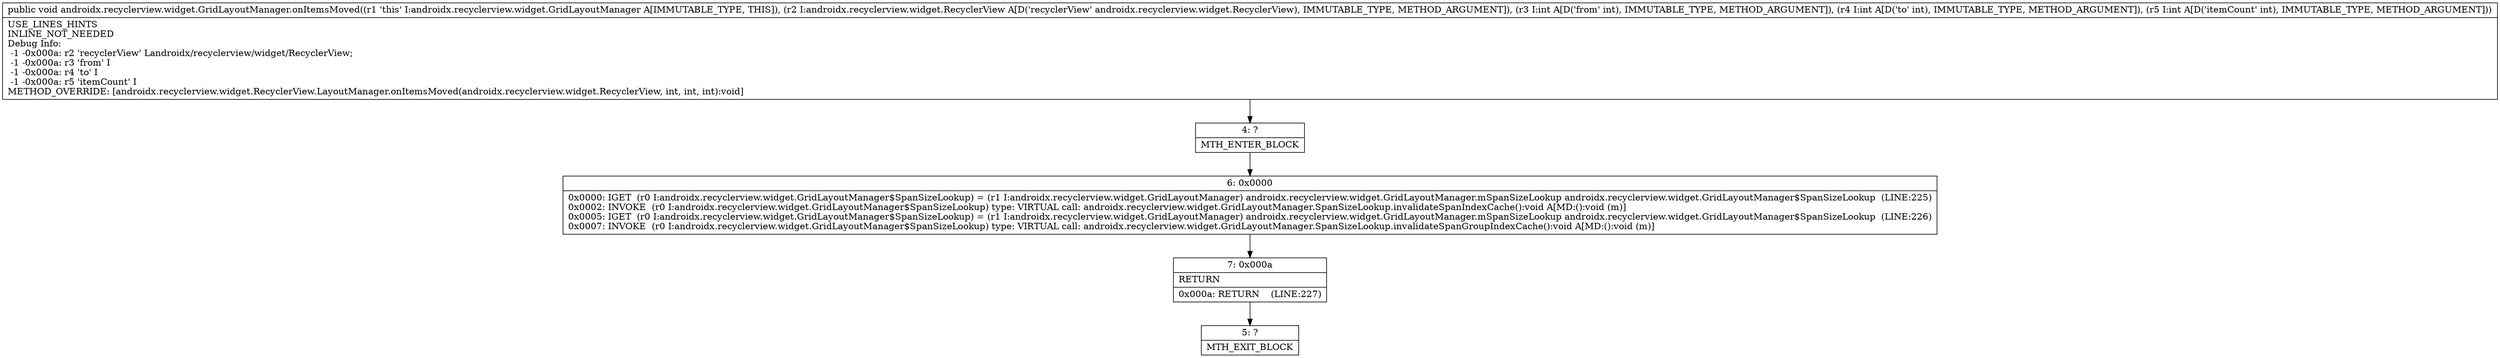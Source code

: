 digraph "CFG forandroidx.recyclerview.widget.GridLayoutManager.onItemsMoved(Landroidx\/recyclerview\/widget\/RecyclerView;III)V" {
Node_4 [shape=record,label="{4\:\ ?|MTH_ENTER_BLOCK\l}"];
Node_6 [shape=record,label="{6\:\ 0x0000|0x0000: IGET  (r0 I:androidx.recyclerview.widget.GridLayoutManager$SpanSizeLookup) = (r1 I:androidx.recyclerview.widget.GridLayoutManager) androidx.recyclerview.widget.GridLayoutManager.mSpanSizeLookup androidx.recyclerview.widget.GridLayoutManager$SpanSizeLookup  (LINE:225)\l0x0002: INVOKE  (r0 I:androidx.recyclerview.widget.GridLayoutManager$SpanSizeLookup) type: VIRTUAL call: androidx.recyclerview.widget.GridLayoutManager.SpanSizeLookup.invalidateSpanIndexCache():void A[MD:():void (m)]\l0x0005: IGET  (r0 I:androidx.recyclerview.widget.GridLayoutManager$SpanSizeLookup) = (r1 I:androidx.recyclerview.widget.GridLayoutManager) androidx.recyclerview.widget.GridLayoutManager.mSpanSizeLookup androidx.recyclerview.widget.GridLayoutManager$SpanSizeLookup  (LINE:226)\l0x0007: INVOKE  (r0 I:androidx.recyclerview.widget.GridLayoutManager$SpanSizeLookup) type: VIRTUAL call: androidx.recyclerview.widget.GridLayoutManager.SpanSizeLookup.invalidateSpanGroupIndexCache():void A[MD:():void (m)]\l}"];
Node_7 [shape=record,label="{7\:\ 0x000a|RETURN\l|0x000a: RETURN    (LINE:227)\l}"];
Node_5 [shape=record,label="{5\:\ ?|MTH_EXIT_BLOCK\l}"];
MethodNode[shape=record,label="{public void androidx.recyclerview.widget.GridLayoutManager.onItemsMoved((r1 'this' I:androidx.recyclerview.widget.GridLayoutManager A[IMMUTABLE_TYPE, THIS]), (r2 I:androidx.recyclerview.widget.RecyclerView A[D('recyclerView' androidx.recyclerview.widget.RecyclerView), IMMUTABLE_TYPE, METHOD_ARGUMENT]), (r3 I:int A[D('from' int), IMMUTABLE_TYPE, METHOD_ARGUMENT]), (r4 I:int A[D('to' int), IMMUTABLE_TYPE, METHOD_ARGUMENT]), (r5 I:int A[D('itemCount' int), IMMUTABLE_TYPE, METHOD_ARGUMENT]))  | USE_LINES_HINTS\lINLINE_NOT_NEEDED\lDebug Info:\l  \-1 \-0x000a: r2 'recyclerView' Landroidx\/recyclerview\/widget\/RecyclerView;\l  \-1 \-0x000a: r3 'from' I\l  \-1 \-0x000a: r4 'to' I\l  \-1 \-0x000a: r5 'itemCount' I\lMETHOD_OVERRIDE: [androidx.recyclerview.widget.RecyclerView.LayoutManager.onItemsMoved(androidx.recyclerview.widget.RecyclerView, int, int, int):void]\l}"];
MethodNode -> Node_4;Node_4 -> Node_6;
Node_6 -> Node_7;
Node_7 -> Node_5;
}

